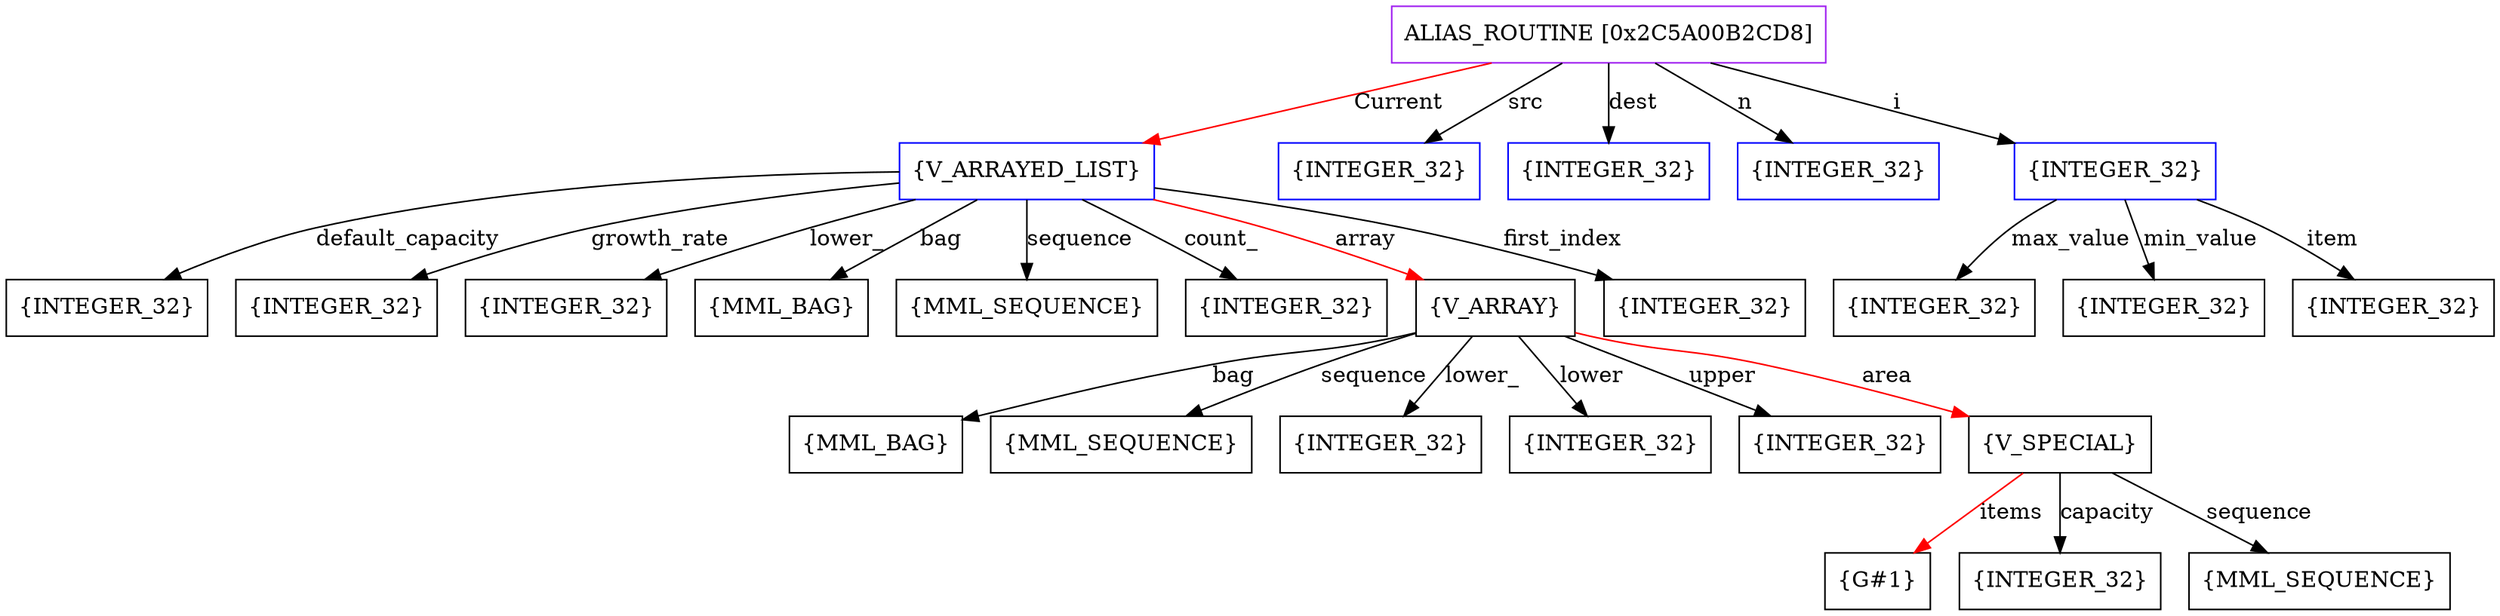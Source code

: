 digraph g {
	node [shape=box]
	b1[color=purple label=<ALIAS_ROUTINE [0x2C5A00B2CD8]>]
	b2[color=blue label=<{V_ARRAYED_LIST}>]
	b3[label=<{INTEGER_32}>]
	b4[label=<{INTEGER_32}>]
	b5[label=<{INTEGER_32}>]
	b6[label=<{MML_BAG}>]
	b7[label=<{MML_SEQUENCE}>]
	b8[label=<{INTEGER_32}>]
	b9[label=<{V_ARRAY}>]
	b10[label=<{MML_BAG}>]
	b11[label=<{MML_SEQUENCE}>]
	b12[label=<{INTEGER_32}>]
	b13[label=<{INTEGER_32}>]
	b14[label=<{INTEGER_32}>]
	b15[label=<{V_SPECIAL}>]
	b16[label=<{G#1}>]
	b17[label=<{INTEGER_32}>]
	b18[label=<{MML_SEQUENCE}>]
	b19[label=<{INTEGER_32}>]
	b20[color=blue label=<{INTEGER_32}>]
	b21[color=blue label=<{INTEGER_32}>]
	b22[color=blue label=<{INTEGER_32}>]
	b23[color=blue label=<{INTEGER_32}>]
	b24[label=<{INTEGER_32}>]
	b25[label=<{INTEGER_32}>]
	b26[label=<{INTEGER_32}>]
	b1->b2[color=red label=<Current>]
	b2->b3[label=<default_capacity>]
	b2->b4[label=<growth_rate>]
	b2->b5[label=<lower_>]
	b2->b6[label=<bag>]
	b2->b7[label=<sequence>]
	b2->b8[label=<count_>]
	b2->b9[color=red label=<array>]
	b9->b10[label=<bag>]
	b9->b11[label=<sequence>]
	b9->b12[label=<lower_>]
	b9->b13[label=<lower>]
	b9->b14[label=<upper>]
	b9->b15[color=red label=<area>]
	b15->b16[color=red label=<items>]
	b15->b17[label=<capacity>]
	b15->b18[label=<sequence>]
	b2->b19[label=<first_index>]
	b1->b20[label=<src>]
	b1->b21[label=<dest>]
	b1->b22[label=<n>]
	b1->b23[label=<i>]
	b23->b24[label=<max_value>]
	b23->b25[label=<min_value>]
	b23->b26[label=<item>]
}
